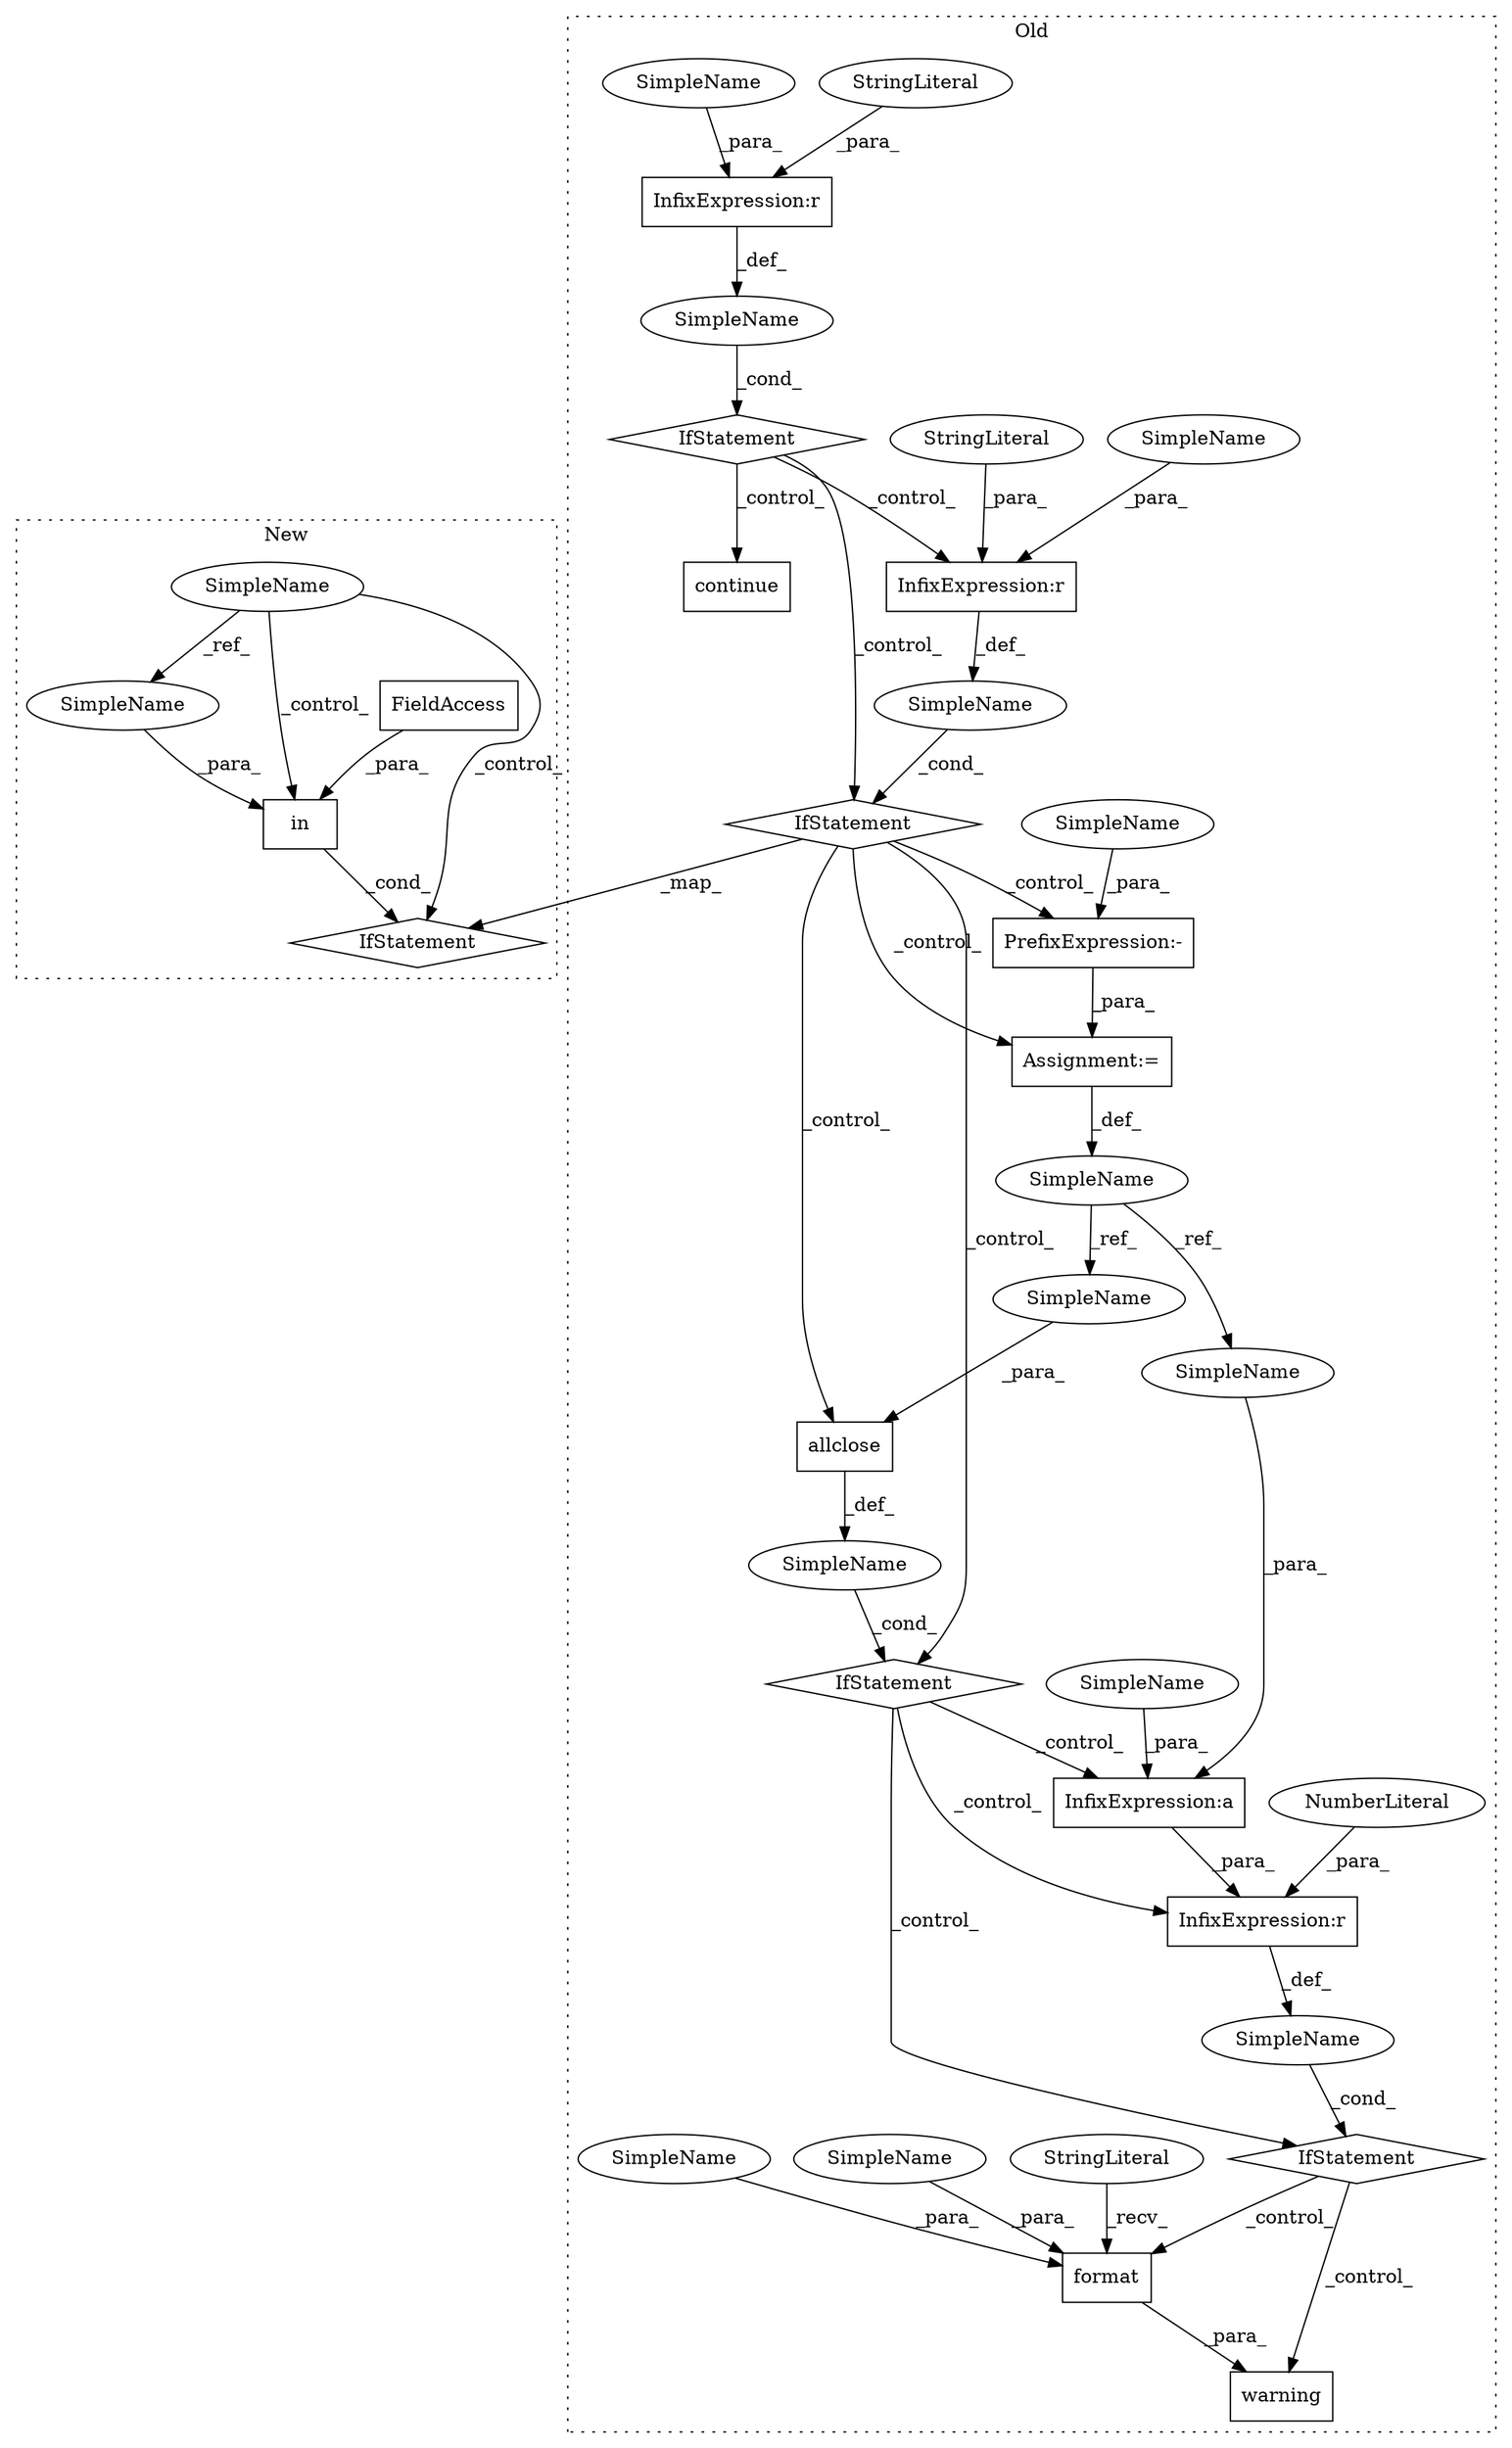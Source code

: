digraph G {
subgraph cluster0 {
1 [label="warning" a="32" s="22635,22788" l="8,1" shape="box"];
3 [label="IfStatement" a="25" s="22556,22611" l="4,2" shape="diamond"];
4 [label="SimpleName" a="42" s="" l="" shape="ellipse"];
5 [label="SimpleName" a="42" s="" l="" shape="ellipse"];
6 [label="SimpleName" a="42" s="" l="" shape="ellipse"];
7 [label="IfStatement" a="25" s="22503,22542" l="4,2" shape="diamond"];
8 [label="InfixExpression:r" a="27" s="21627" l="4" shape="box"];
9 [label="IfStatement" a="25" s="21613,21646" l="4,2" shape="diamond"];
10 [label="InfixExpression:r" a="27" s="22602" l="3" shape="box"];
12 [label="InfixExpression:a" a="27" s="22590" l="3" shape="box"];
13 [label="SimpleName" a="42" s="22086" l="12" shape="ellipse"];
14 [label="allclose" a="32" s="22513,22541" l="9,1" shape="box"];
15 [label="NumberLiteral" a="34" s="22605" l="6" shape="ellipse"];
17 [label="IfStatement" a="25" s="21794,21832" l="4,2" shape="diamond"];
18 [label="format" a="32" s="22754,22787" l="7,1" shape="box"];
19 [label="SimpleName" a="42" s="" l="" shape="ellipse"];
20 [label="StringLiteral" a="45" s="21631" l="15" shape="ellipse"];
21 [label="StringLiteral" a="45" s="22643" l="110" shape="ellipse"];
22 [label="InfixExpression:r" a="27" s="21813" l="4" shape="box"];
23 [label="StringLiteral" a="45" s="21817" l="15" shape="ellipse"];
25 [label="continue" a="18" s="21658" l="9" shape="box"];
26 [label="PrefixExpression:-" a="38" s="22099" l="1" shape="box"];
27 [label="Assignment:=" a="7" s="22098" l="1" shape="box"];
28 [label="SimpleName" a="42" s="22593" l="8" shape="ellipse"];
29 [label="SimpleName" a="42" s="22100" l="8" shape="ellipse"];
31 [label="SimpleName" a="42" s="21617" l="10" shape="ellipse"];
32 [label="SimpleName" a="42" s="22761" l="10" shape="ellipse"];
33 [label="SimpleName" a="42" s="21798" l="15" shape="ellipse"];
34 [label="SimpleName" a="42" s="22772" l="15" shape="ellipse"];
35 [label="SimpleName" a="42" s="22578" l="12" shape="ellipse"];
36 [label="SimpleName" a="42" s="22529" l="12" shape="ellipse"];
label = "Old";
style="dotted";
}
subgraph cluster1 {
2 [label="in" a="105" s="28982" l="37" shape="box"];
11 [label="SimpleName" a="42" s="28929" l="10" shape="ellipse"];
16 [label="IfStatement" a="25" s="28972,29019" l="10,2" shape="diamond"];
24 [label="FieldAccess" a="22" s="28996" l="23" shape="box"];
30 [label="SimpleName" a="42" s="28982" l="10" shape="ellipse"];
label = "New";
style="dotted";
}
2 -> 16 [label="_cond_"];
3 -> 1 [label="_control_"];
3 -> 18 [label="_control_"];
4 -> 3 [label="_cond_"];
5 -> 9 [label="_cond_"];
6 -> 7 [label="_cond_"];
7 -> 3 [label="_control_"];
7 -> 12 [label="_control_"];
7 -> 10 [label="_control_"];
8 -> 5 [label="_def_"];
9 -> 22 [label="_control_"];
9 -> 17 [label="_control_"];
9 -> 25 [label="_control_"];
10 -> 4 [label="_def_"];
11 -> 16 [label="_control_"];
11 -> 2 [label="_control_"];
11 -> 30 [label="_ref_"];
12 -> 10 [label="_para_"];
13 -> 35 [label="_ref_"];
13 -> 36 [label="_ref_"];
14 -> 6 [label="_def_"];
15 -> 10 [label="_para_"];
17 -> 14 [label="_control_"];
17 -> 26 [label="_control_"];
17 -> 7 [label="_control_"];
17 -> 16 [label="_map_"];
17 -> 27 [label="_control_"];
18 -> 1 [label="_para_"];
19 -> 17 [label="_cond_"];
20 -> 8 [label="_para_"];
21 -> 18 [label="_recv_"];
22 -> 19 [label="_def_"];
23 -> 22 [label="_para_"];
24 -> 2 [label="_para_"];
26 -> 27 [label="_para_"];
27 -> 13 [label="_def_"];
28 -> 12 [label="_para_"];
29 -> 26 [label="_para_"];
30 -> 2 [label="_para_"];
31 -> 8 [label="_para_"];
32 -> 18 [label="_para_"];
33 -> 22 [label="_para_"];
34 -> 18 [label="_para_"];
35 -> 12 [label="_para_"];
36 -> 14 [label="_para_"];
}